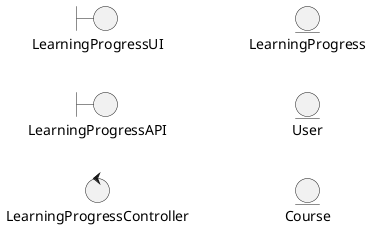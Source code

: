 @startuml
boundary LearningProgressUI
boundary LearningProgressAPI

control LearningProgressController

entity LearningProgress
entity User
entity Course

left to right direction
@enduml